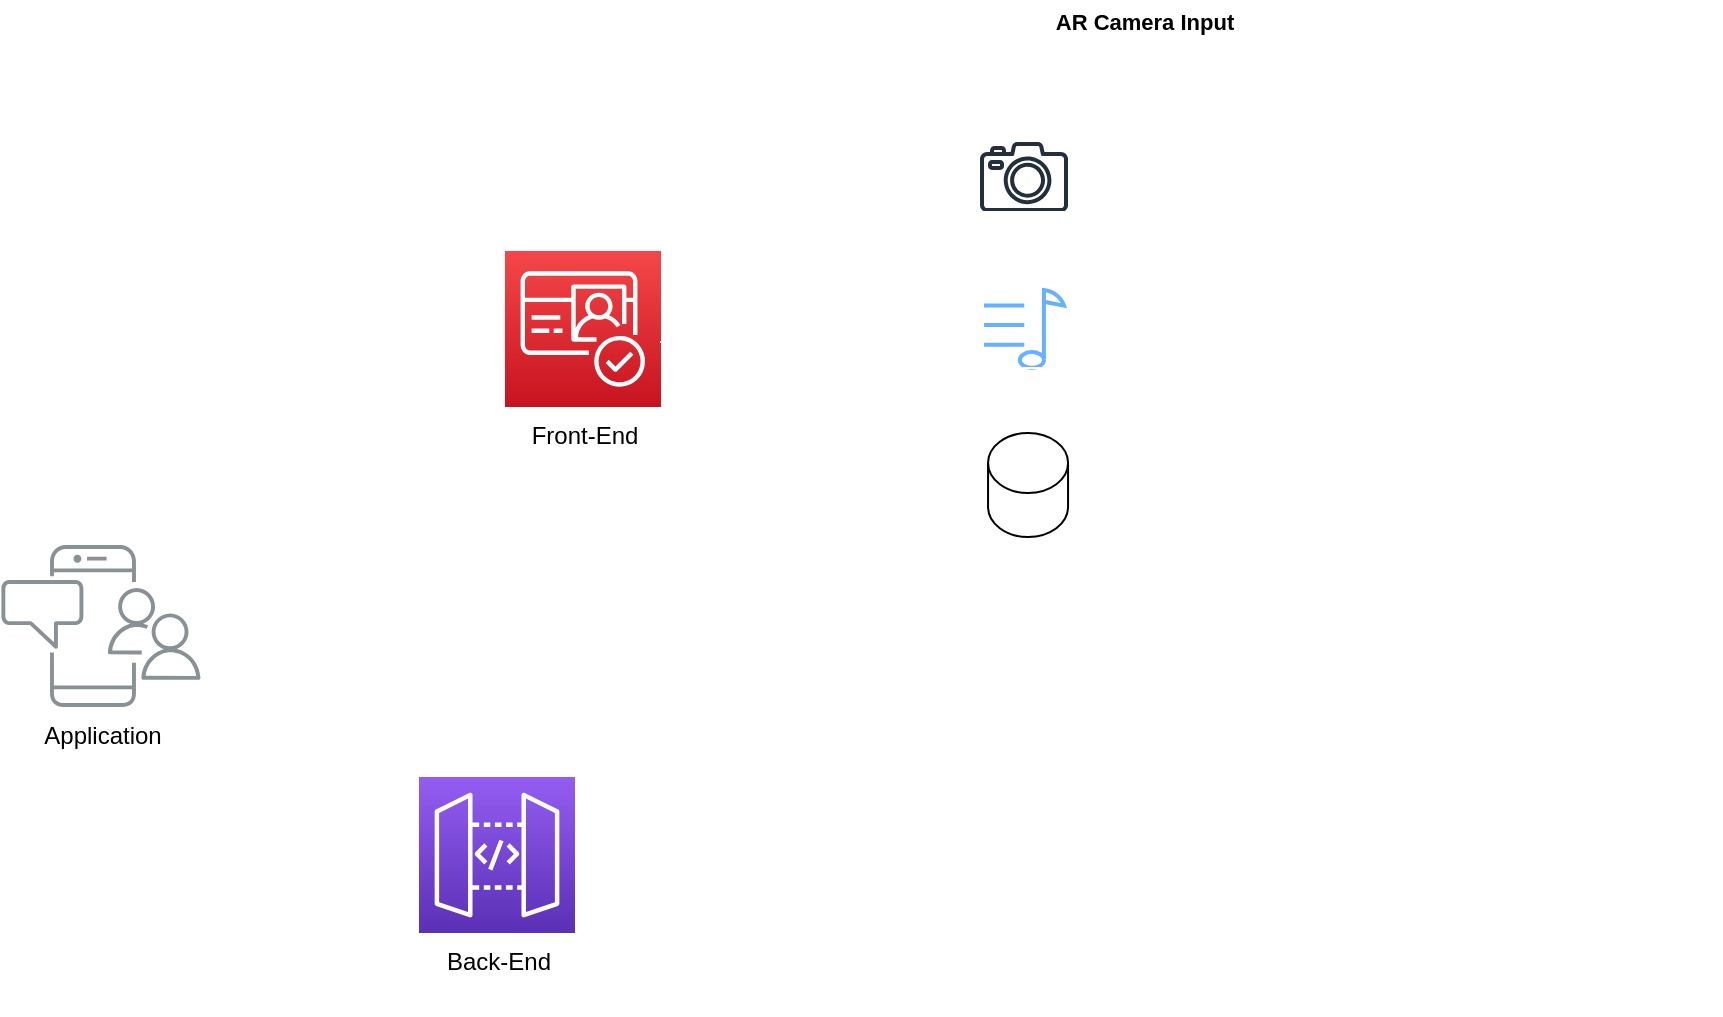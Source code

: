 <mxfile version="24.7.16">
  <diagram id="Ht1M8jgEwFfnCIfOTk4-" name="Page-1">
    <mxGraphModel dx="1000" dy="1357" grid="1" gridSize="10" guides="1" tooltips="1" connect="1" arrows="1" fold="1" page="1" pageScale="1" pageWidth="1169" pageHeight="827" math="0" shadow="0">
      <root>
        <mxCell id="0" />
        <mxCell id="1" parent="0" />
        <mxCell id="UEzPUAAOIrF-is8g5C7q-127" style="edgeStyle=orthogonalEdgeStyle;rounded=0;orthogonalLoop=1;jettySize=auto;html=1;startArrow=open;startFill=0;endArrow=open;endFill=0;strokeWidth=2;strokeColor=#FFFFFF;" parent="1" source="UEzPUAAOIrF-is8g5C7q-110" target="UEzPUAAOIrF-is8g5C7q-114" edge="1">
          <mxGeometry relative="1" as="geometry">
            <Array as="points">
              <mxPoint x="311.5" y="281.5" />
              <mxPoint x="311.5" y="361.5" />
            </Array>
          </mxGeometry>
        </mxCell>
        <mxCell id="UEzPUAAOIrF-is8g5C7q-139" style="edgeStyle=orthogonalEdgeStyle;rounded=0;orthogonalLoop=1;jettySize=auto;html=1;startArrow=open;startFill=0;endArrow=open;endFill=0;strokeWidth=2;strokeColor=#FFFFFF;" parent="1" source="UEzPUAAOIrF-is8g5C7q-110" target="UEzPUAAOIrF-is8g5C7q-111" edge="1">
          <mxGeometry relative="1" as="geometry">
            <mxPoint x="270.285" y="261.676" as="sourcePoint" />
            <mxPoint x="422.5" y="124.029" as="targetPoint" />
            <Array as="points">
              <mxPoint x="311.5" y="261.5" />
              <mxPoint x="311.5" y="121.5" />
            </Array>
          </mxGeometry>
        </mxCell>
        <mxCell id="UEzPUAAOIrF-is8g5C7q-110" value="&lt;font color=&quot;#000000&quot;&gt;Application&lt;/font&gt;" style="outlineConnect=0;gradientColor=none;fontColor=#545B64;strokeColor=#FFFFFF;fillColor=#879196;dashed=0;verticalLabelPosition=bottom;verticalAlign=top;align=center;html=1;fontSize=12;fontStyle=0;aspect=fixed;shape=mxgraph.aws4.illustration_notification;pointerEvents=1;labelBackgroundColor=#ffffff;" parent="1" vertex="1">
          <mxGeometry x="160.5" y="221.5" width="100" height="81" as="geometry" />
        </mxCell>
        <mxCell id="UEzPUAAOIrF-is8g5C7q-111" value="&lt;font color=&quot;#000000&quot;&gt;Front-End&lt;/font&gt;" style="outlineConnect=0;fontColor=#232F3E;gradientColor=#F54749;gradientDirection=north;fillColor=#C7131F;strokeColor=#FFFFFF;dashed=0;verticalLabelPosition=bottom;verticalAlign=top;align=center;html=1;fontSize=12;fontStyle=0;aspect=fixed;shape=mxgraph.aws4.resourceIcon;resIcon=mxgraph.aws4.cognito;labelBackgroundColor=#ffffff;" parent="1" vertex="1">
          <mxGeometry x="412.5" y="74.5" width="78" height="78" as="geometry" />
        </mxCell>
        <mxCell id="UEzPUAAOIrF-is8g5C7q-114" value="&lt;font color=&quot;#000000&quot;&gt;Back-End&lt;/font&gt;" style="outlineConnect=0;fontColor=#232F3E;gradientColor=#945DF2;gradientDirection=north;fillColor=#5A30B5;strokeColor=#FFFFFF;dashed=0;verticalLabelPosition=bottom;verticalAlign=top;align=center;html=1;fontSize=12;fontStyle=0;aspect=fixed;shape=mxgraph.aws4.resourceIcon;resIcon=mxgraph.aws4.api_gateway;labelBackgroundColor=#ffffff;" parent="1" vertex="1">
          <mxGeometry x="369.5" y="337.5" width="78" height="78" as="geometry" />
        </mxCell>
        <mxCell id="kZcHzk28fJYrbu4TfanV-2" value="" style="endArrow=classic;html=1;rounded=0;fontSize=12;startSize=8;endSize=8;curved=1;strokeColor=#FFFFFF;" parent="1" edge="1">
          <mxGeometry width="50" height="50" relative="1" as="geometry">
            <mxPoint x="490" y="120" as="sourcePoint" />
            <mxPoint x="560" y="120" as="targetPoint" />
          </mxGeometry>
        </mxCell>
        <mxCell id="kZcHzk28fJYrbu4TfanV-3" value="" style="endArrow=classic;html=1;rounded=0;fontSize=12;startSize=8;endSize=8;curved=1;strokeColor=#FFFFFF;" parent="1" edge="1">
          <mxGeometry width="50" height="50" relative="1" as="geometry">
            <mxPoint x="447.5" y="360" as="sourcePoint" />
            <mxPoint x="517.5" y="360" as="targetPoint" />
          </mxGeometry>
        </mxCell>
        <mxCell id="kZcHzk28fJYrbu4TfanV-4" value="" style="endArrow=classic;html=1;rounded=0;fontSize=12;startSize=8;endSize=8;curved=1;strokeColor=#FFFFFF;" parent="1" edge="1">
          <mxGeometry width="50" height="50" relative="1" as="geometry">
            <mxPoint x="520" y="440" as="sourcePoint" />
            <mxPoint x="520" y="280" as="targetPoint" />
          </mxGeometry>
        </mxCell>
        <mxCell id="kZcHzk28fJYrbu4TfanV-5" value="" style="endArrow=classic;html=1;rounded=0;fontSize=12;startSize=8;endSize=8;curved=1;strokeColor=#FFFFFF;" parent="1" edge="1">
          <mxGeometry width="50" height="50" relative="1" as="geometry">
            <mxPoint x="520" y="360" as="sourcePoint" />
            <mxPoint x="600" y="360" as="targetPoint" />
          </mxGeometry>
        </mxCell>
        <mxCell id="kZcHzk28fJYrbu4TfanV-6" value="" style="endArrow=classic;html=1;rounded=0;fontSize=12;startSize=8;endSize=8;curved=1;strokeColor=#FFFFFF;" parent="1" edge="1">
          <mxGeometry width="50" height="50" relative="1" as="geometry">
            <mxPoint x="520" y="440" as="sourcePoint" />
            <mxPoint x="600" y="440" as="targetPoint" />
          </mxGeometry>
        </mxCell>
        <mxCell id="kZcHzk28fJYrbu4TfanV-7" value="" style="endArrow=none;html=1;rounded=0;fontSize=12;startSize=8;endSize=8;curved=1;strokeColor=#FFFFFF;" parent="1" edge="1">
          <mxGeometry width="50" height="50" relative="1" as="geometry">
            <mxPoint x="560" y="200" as="sourcePoint" />
            <mxPoint x="560" y="40" as="targetPoint" />
          </mxGeometry>
        </mxCell>
        <mxCell id="kZcHzk28fJYrbu4TfanV-8" value="" style="endArrow=classic;html=1;rounded=0;fontSize=12;startSize=8;endSize=8;curved=1;strokeColor=#FFFFFF;" parent="1" edge="1">
          <mxGeometry width="50" height="50" relative="1" as="geometry">
            <mxPoint x="560" y="200" as="sourcePoint" />
            <mxPoint x="640" y="200" as="targetPoint" />
          </mxGeometry>
        </mxCell>
        <mxCell id="kZcHzk28fJYrbu4TfanV-9" value="" style="endArrow=classic;html=1;rounded=0;fontSize=12;startSize=8;endSize=8;curved=1;strokeColor=#FFFFFF;" parent="1" edge="1">
          <mxGeometry width="50" height="50" relative="1" as="geometry">
            <mxPoint x="560" y="40" as="sourcePoint" />
            <mxPoint x="640" y="40" as="targetPoint" />
          </mxGeometry>
        </mxCell>
        <mxCell id="kZcHzk28fJYrbu4TfanV-10" value="" style="endArrow=classic;html=1;rounded=0;fontSize=12;startSize=8;endSize=8;curved=1;entryX=0.664;entryY=0.947;entryDx=0;entryDy=0;entryPerimeter=0;strokeColor=#FFFFFF;" parent="1" edge="1">
          <mxGeometry width="50" height="50" relative="1" as="geometry">
            <mxPoint x="560" y="120" as="sourcePoint" />
            <mxPoint x="641.4" y="120.41" as="targetPoint" />
          </mxGeometry>
        </mxCell>
        <mxCell id="kZcHzk28fJYrbu4TfanV-11" value="&lt;b style=&quot;font-size: 11px;&quot;&gt;&lt;font color=&quot;#ffffff&quot;&gt;User Session/Interaction Data&lt;/font&gt;&lt;/b&gt;" style="text;html=1;align=center;verticalAlign=middle;resizable=0;points=[];autosize=1;strokeColor=#FFFFFF;fillColor=none;fontSize=11;" parent="1" vertex="1">
          <mxGeometry x="604.03" y="426" width="180" height="30" as="geometry" />
        </mxCell>
        <mxCell id="kZcHzk28fJYrbu4TfanV-12" value="&lt;b style=&quot;font-size: 11px;&quot;&gt;&lt;font color=&quot;#ffffff&quot;&gt;Cloud Storage (for media, AR models)&lt;/font&gt;&lt;/b&gt;" style="text;html=1;align=center;verticalAlign=middle;resizable=0;points=[];autosize=1;strokeColor=#FFFFFF;fillColor=none;fontSize=11;" parent="1" vertex="1">
          <mxGeometry x="610" y="345" width="220" height="30" as="geometry" />
        </mxCell>
        <mxCell id="kZcHzk28fJYrbu4TfanV-14" value="" style="sketch=0;outlineConnect=0;fontColor=#232F3E;gradientColor=none;fillColor=#232F3D;strokeColor=#FFFFFF;dashed=0;verticalLabelPosition=bottom;verticalAlign=top;align=center;html=1;fontSize=12;fontStyle=0;aspect=fixed;pointerEvents=1;shape=mxgraph.aws4.camera2;" parent="1" vertex="1">
          <mxGeometry x="650" y="20" width="44.03" height="35" as="geometry" />
        </mxCell>
        <mxCell id="kZcHzk28fJYrbu4TfanV-15" value="" style="html=1;verticalLabelPosition=bottom;align=center;labelBackgroundColor=#ffffff;verticalAlign=top;strokeWidth=2;strokeColor=#66B2FF;shadow=0;dashed=0;shape=mxgraph.ios7.icons.note;pointerEvents=1" parent="1" vertex="1">
          <mxGeometry x="652.02" y="94" width="40" height="39" as="geometry" />
        </mxCell>
        <mxCell id="kZcHzk28fJYrbu4TfanV-16" value="" style="shape=cylinder3;whiteSpace=wrap;html=1;boundedLbl=1;backgroundOutline=1;size=15;strokeColor=#000000;" parent="1" vertex="1">
          <mxGeometry x="654.03" y="165.5" width="40" height="52" as="geometry" />
        </mxCell>
        <mxCell id="kZcHzk28fJYrbu4TfanV-18" value="&lt;b style=&quot;font-size: 11px;&quot;&gt;&lt;font color=&quot;#ffffff&quot;&gt;AR &lt;span class=&quot;hljs-selector-tag&quot; style=&quot;font-size: 11px;&quot;&gt;Object&lt;/span&gt; Placement UI&lt;/font&gt;&lt;/b&gt;" style="text;html=1;align=center;verticalAlign=middle;resizable=1;points=[];autosize=1;strokeColor=#FFFFFF;fillColor=none;fontSize=11;movable=1;rotatable=1;deletable=1;editable=1;locked=0;connectable=1;" parent="1" vertex="1">
          <mxGeometry x="596.29" y="55" width="150" height="30" as="geometry" />
        </mxCell>
        <mxCell id="kZcHzk28fJYrbu4TfanV-21" value="&lt;b style=&quot;font-size: 11px;&quot;&gt;&lt;font color=&quot;#ffffff&quot;&gt;DataBase&lt;/font&gt;&lt;/b&gt;" style="text;html=1;align=center;verticalAlign=middle;resizable=1;points=[];autosize=1;strokeColor=#FFFFFF;fillColor=none;fontSize=11;movable=1;rotatable=1;deletable=1;editable=1;locked=0;connectable=1;" parent="1" vertex="1">
          <mxGeometry x="639.03" y="221.5" width="70" height="30" as="geometry" />
        </mxCell>
        <mxCell id="vuw2rk7U0OtB3GrDGK4F-1" value="&lt;b&gt;&lt;font color=&quot;#ffffff&quot;&gt;Music API&lt;/font&gt;&lt;/b&gt;" style="text;html=1;align=center;verticalAlign=middle;resizable=0;points=[];autosize=1;strokeColor=#FFFFFF;fillColor=none;fontSize=11;" vertex="1" parent="1">
          <mxGeometry x="480" y="247.5" width="80" height="30" as="geometry" />
        </mxCell>
        <mxCell id="vuw2rk7U0OtB3GrDGK4F-4" value="&lt;b&gt;&lt;font color=&quot;#ffffff&quot;&gt;Music Player UI&lt;/font&gt;&lt;/b&gt;" style="text;html=1;align=center;verticalAlign=middle;resizable=1;points=[];autosize=1;strokeColor=#FFFFFF;fillColor=none;fontSize=11;movable=1;rotatable=1;deletable=1;editable=1;locked=0;connectable=1;" vertex="1" parent="1">
          <mxGeometry x="621.58" y="133" width="100" height="30" as="geometry" />
        </mxCell>
        <mxCell id="vuw2rk7U0OtB3GrDGK4F-6" value="" style="endArrow=none;html=1;rounded=0;strokeColor=#FFFFFF;" edge="1" parent="1">
          <mxGeometry width="50" height="50" relative="1" as="geometry">
            <mxPoint x="700" y="40" as="sourcePoint" />
            <mxPoint x="730" y="40" as="targetPoint" />
          </mxGeometry>
        </mxCell>
        <mxCell id="vuw2rk7U0OtB3GrDGK4F-8" value="" style="endArrow=classic;html=1;rounded=0;strokeColor=#FFFFFF;" edge="1" parent="1">
          <mxGeometry width="50" height="50" relative="1" as="geometry">
            <mxPoint x="730" y="40" as="sourcePoint" />
            <mxPoint x="730" y="-20" as="targetPoint" />
          </mxGeometry>
        </mxCell>
        <mxCell id="vuw2rk7U0OtB3GrDGK4F-9" value="&lt;b&gt;AR Camera Input&lt;/b&gt;" style="text;html=1;align=center;verticalAlign=middle;resizable=1;points=[];autosize=1;strokeColor=#FFFFFF;fillColor=none;fontSize=11;movable=1;rotatable=1;deletable=1;editable=1;locked=0;connectable=1;" vertex="1" parent="1">
          <mxGeometry x="686" y="-50" width="92.02" height="20" as="geometry" />
        </mxCell>
        <mxCell id="vuw2rk7U0OtB3GrDGK4F-11" value="" style="endArrow=classic;html=1;rounded=0;strokeColor=#FFFFFF;" edge="1" parent="1">
          <mxGeometry width="50" height="50" relative="1" as="geometry">
            <mxPoint x="730" y="40" as="sourcePoint" />
            <mxPoint x="770" y="40" as="targetPoint" />
          </mxGeometry>
        </mxCell>
        <mxCell id="vuw2rk7U0OtB3GrDGK4F-12" value="&lt;b&gt;&lt;font color=&quot;#ffffff&quot;&gt;AR Object Rendering&lt;/font&gt;&lt;/b&gt;" style="text;html=1;align=center;verticalAlign=middle;resizable=1;points=[];autosize=1;strokeColor=#FFFFFF;fillColor=none;fontSize=11;movable=1;rotatable=1;deletable=1;editable=1;locked=0;connectable=1;" vertex="1" parent="1">
          <mxGeometry x="772.02" y="25" width="130" height="30" as="geometry" />
        </mxCell>
        <mxCell id="vuw2rk7U0OtB3GrDGK4F-14" value="" style="endArrow=none;html=1;rounded=0;strokeColor=#FFFFFF;" edge="1" parent="1">
          <mxGeometry width="50" height="50" relative="1" as="geometry">
            <mxPoint x="690" y="120" as="sourcePoint" />
            <mxPoint x="720" y="120" as="targetPoint" />
          </mxGeometry>
        </mxCell>
        <mxCell id="vuw2rk7U0OtB3GrDGK4F-15" value="" style="endArrow=none;html=1;rounded=0;strokeColor=#FFFFFF;" edge="1" parent="1">
          <mxGeometry width="50" height="50" relative="1" as="geometry">
            <mxPoint x="720" y="133" as="sourcePoint" />
            <mxPoint x="720" y="110" as="targetPoint" />
            <Array as="points">
              <mxPoint x="720" y="117" />
            </Array>
          </mxGeometry>
        </mxCell>
        <mxCell id="vuw2rk7U0OtB3GrDGK4F-17" value="" style="shape=partialRectangle;whiteSpace=wrap;html=1;bottom=0;right=0;fillColor=none;strokeColor=#FFFFFF;" vertex="1" parent="1">
          <mxGeometry x="720" y="103.5" width="41.98" height="16.5" as="geometry" />
        </mxCell>
        <mxCell id="vuw2rk7U0OtB3GrDGK4F-18" value="" style="endArrow=classic;html=1;rounded=0;exitX=1;exitY=0;exitDx=0;exitDy=0;strokeColor=#FFFFFF;" edge="1" parent="1" source="vuw2rk7U0OtB3GrDGK4F-17">
          <mxGeometry width="50" height="50" relative="1" as="geometry">
            <mxPoint x="770" y="110" as="sourcePoint" />
            <mxPoint x="800" y="103" as="targetPoint" />
          </mxGeometry>
        </mxCell>
        <mxCell id="vuw2rk7U0OtB3GrDGK4F-23" value="" style="endArrow=none;html=1;rounded=0;strokeColor=#FFFFFF;" edge="1" parent="1">
          <mxGeometry width="50" height="50" relative="1" as="geometry">
            <mxPoint x="720" y="133" as="sourcePoint" />
            <mxPoint x="790" y="133" as="targetPoint" />
          </mxGeometry>
        </mxCell>
        <mxCell id="vuw2rk7U0OtB3GrDGK4F-24" value="" style="endArrow=classic;html=1;rounded=0;strokeColor=#FFFFFF;" edge="1" parent="1">
          <mxGeometry width="50" height="50" relative="1" as="geometry">
            <mxPoint x="790" y="133" as="sourcePoint" />
            <mxPoint x="800" y="133" as="targetPoint" />
          </mxGeometry>
        </mxCell>
        <mxCell id="vuw2rk7U0OtB3GrDGK4F-28" value="" style="endArrow=none;html=1;rounded=0;strokeColor=#FFFFFF;" edge="1" parent="1">
          <mxGeometry width="50" height="50" relative="1" as="geometry">
            <mxPoint x="730" y="206.16" as="sourcePoint" />
            <mxPoint x="730" y="183.16" as="targetPoint" />
            <Array as="points">
              <mxPoint x="730" y="190.16" />
            </Array>
          </mxGeometry>
        </mxCell>
        <mxCell id="vuw2rk7U0OtB3GrDGK4F-29" value="" style="shape=partialRectangle;whiteSpace=wrap;html=1;bottom=0;right=0;fillColor=none;strokeColor=#FFFFFF;" vertex="1" parent="1">
          <mxGeometry x="730" y="176.66" width="41.98" height="16.5" as="geometry" />
        </mxCell>
        <mxCell id="vuw2rk7U0OtB3GrDGK4F-30" value="" style="endArrow=classic;html=1;rounded=0;exitX=1;exitY=0;exitDx=0;exitDy=0;strokeColor=#FFFFFF;" edge="1" source="vuw2rk7U0OtB3GrDGK4F-29" parent="1">
          <mxGeometry width="50" height="50" relative="1" as="geometry">
            <mxPoint x="780" y="183.16" as="sourcePoint" />
            <mxPoint x="800" y="176" as="targetPoint" />
          </mxGeometry>
        </mxCell>
        <mxCell id="vuw2rk7U0OtB3GrDGK4F-31" value="" style="endArrow=none;html=1;rounded=0;strokeColor=#FFFFFF;" edge="1" parent="1">
          <mxGeometry width="50" height="50" relative="1" as="geometry">
            <mxPoint x="730" y="206.16" as="sourcePoint" />
            <mxPoint x="790" y="206" as="targetPoint" />
          </mxGeometry>
        </mxCell>
        <mxCell id="vuw2rk7U0OtB3GrDGK4F-32" value="" style="endArrow=classic;html=1;rounded=0;strokeColor=#FFFFFF;" edge="1" parent="1">
          <mxGeometry width="50" height="50" relative="1" as="geometry">
            <mxPoint x="790" y="206" as="sourcePoint" />
            <mxPoint x="800" y="206" as="targetPoint" />
          </mxGeometry>
        </mxCell>
        <mxCell id="vuw2rk7U0OtB3GrDGK4F-33" value="" style="endArrow=none;html=1;rounded=0;strokeColor=#FFFFFF;" edge="1" parent="1">
          <mxGeometry width="50" height="50" relative="1" as="geometry">
            <mxPoint x="700" y="193.16" as="sourcePoint" />
            <mxPoint x="730" y="193.16" as="targetPoint" />
          </mxGeometry>
        </mxCell>
        <mxCell id="vuw2rk7U0OtB3GrDGK4F-34" value="&lt;b&gt;&lt;font color=&quot;#ffffff&quot;&gt;Play/Pause Control&lt;/font&gt;&lt;/b&gt;" style="text;html=1;align=center;verticalAlign=middle;resizable=1;points=[];autosize=1;strokeColor=#FFFFFF;fillColor=none;fontSize=11;movable=1;rotatable=1;deletable=1;editable=1;locked=0;connectable=1;" vertex="1" parent="1">
          <mxGeometry x="800" y="85" width="120" height="30" as="geometry" />
        </mxCell>
        <mxCell id="vuw2rk7U0OtB3GrDGK4F-35" value="&lt;b&gt;&lt;font color=&quot;#ffffff&quot;&gt;Playlist/Track Session&lt;/font&gt;&lt;/b&gt;" style="text;html=1;align=center;verticalAlign=middle;resizable=1;points=[];autosize=1;strokeColor=#FFFFFF;fillColor=none;fontSize=11;movable=1;rotatable=1;deletable=1;editable=1;locked=0;connectable=1;" vertex="1" parent="1">
          <mxGeometry x="800" y="115" width="140" height="30" as="geometry" />
        </mxCell>
        <mxCell id="vuw2rk7U0OtB3GrDGK4F-36" value="&lt;b&gt;&lt;font color=&quot;#ffffff&quot;&gt;Real-time Data Sync&lt;/font&gt;&lt;/b&gt;" style="text;html=1;align=center;verticalAlign=middle;resizable=1;points=[];autosize=1;strokeColor=#FFFFFF;fillColor=none;fontSize=11;movable=1;rotatable=1;deletable=1;editable=1;locked=0;connectable=1;" vertex="1" parent="1">
          <mxGeometry x="800" y="161.5" width="130" height="30" as="geometry" />
        </mxCell>
        <mxCell id="vuw2rk7U0OtB3GrDGK4F-37" value="&lt;b&gt;&lt;font color=&quot;#ffffff&quot;&gt;Device Sensors (Camera, Gyroscope)&lt;/font&gt;&lt;/b&gt;" style="text;html=1;align=center;verticalAlign=middle;resizable=1;points=[];autosize=1;strokeColor=#FFFFFF;fillColor=none;fontSize=11;movable=1;rotatable=1;deletable=1;editable=1;locked=0;connectable=1;" vertex="1" parent="1">
          <mxGeometry x="800" y="191.5" width="220" height="30" as="geometry" />
        </mxCell>
      </root>
    </mxGraphModel>
  </diagram>
</mxfile>
